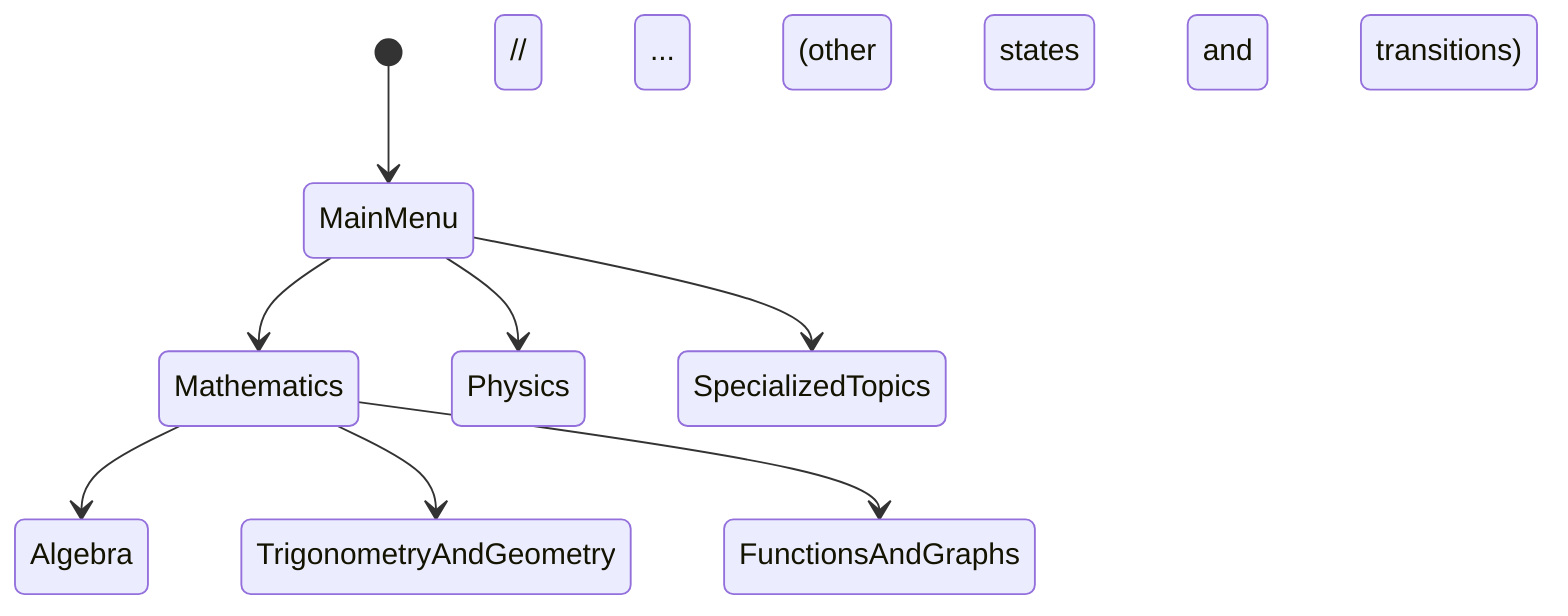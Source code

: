 stateDiagram-v2
    [*] --> MainMenu
    MainMenu --> Mathematics
    MainMenu --> Physics
    MainMenu --> SpecializedTopics
    Mathematics --> Algebra
    Mathematics --> TrigonometryAndGeometry
    Mathematics --> FunctionsAndGraphs
    // ... (other states and transitions)